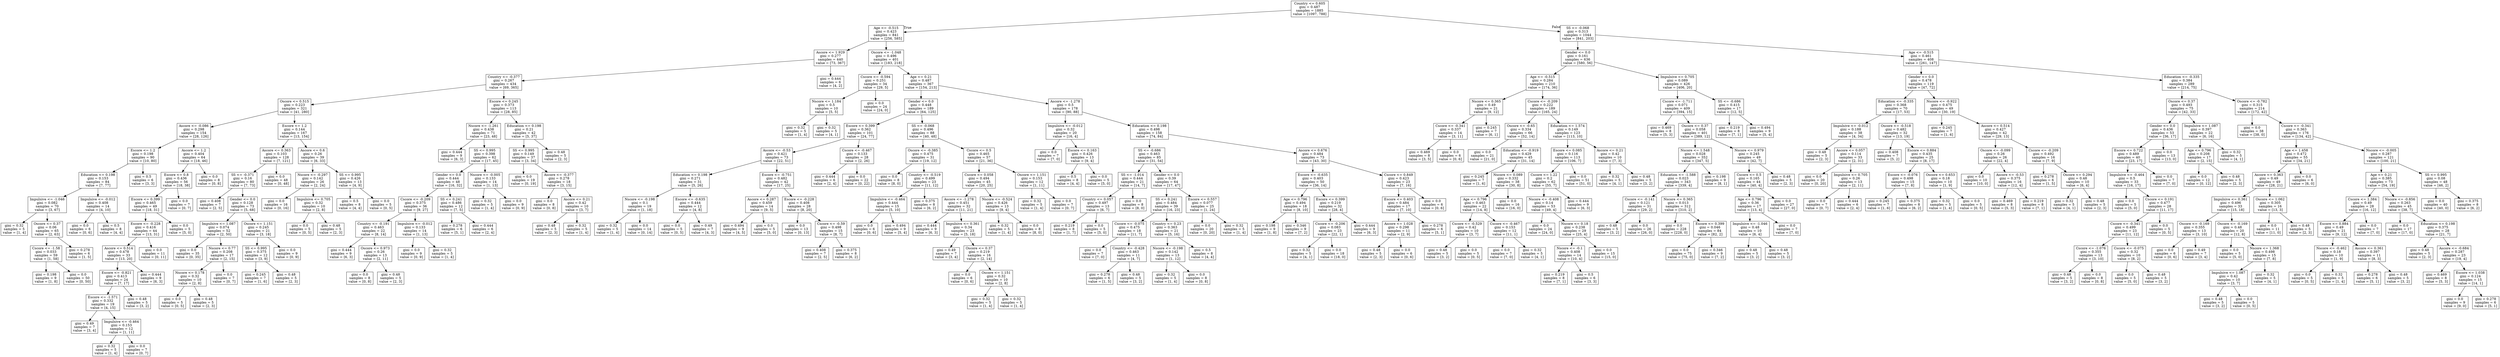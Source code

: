digraph Tree {
node [shape=box] ;
0 [label="Country <= 0.605\ngini = 0.487\nsamples = 1885\nvalue = [1097, 788]"] ;
1 [label="Age <= -0.515\ngini = 0.423\nsamples = 841\nvalue = [256, 585]"] ;
0 -> 1 [labeldistance=2.5, labelangle=45, headlabel="True"] ;
2 [label="Ascore <= 1.929\ngini = 0.277\nsamples = 440\nvalue = [73, 367]"] ;
1 -> 2 ;
3 [label="Country <= -0.377\ngini = 0.267\nsamples = 434\nvalue = [69, 365]"] ;
2 -> 3 ;
4 [label="Oscore <= 0.515\ngini = 0.223\nsamples = 321\nvalue = [41, 280]"] ;
3 -> 4 ;
5 [label="Ascore <= -0.086\ngini = 0.298\nsamples = 154\nvalue = [28, 126]"] ;
4 -> 5 ;
6 [label="Escore <= 1.2\ngini = 0.198\nsamples = 90\nvalue = [10, 80]"] ;
5 -> 6 ;
7 [label="Education <= 0.198\ngini = 0.153\nsamples = 84\nvalue = [7, 77]"] ;
6 -> 7 ;
8 [label="Impulsive <= -1.046\ngini = 0.082\nsamples = 70\nvalue = [3, 67]"] ;
7 -> 8 ;
9 [label="gini = 0.32\nsamples = 5\nvalue = [1, 4]"] ;
8 -> 9 ;
10 [label="Oscore <= 0.37\ngini = 0.06\nsamples = 65\nvalue = [2, 63]"] ;
8 -> 10 ;
11 [label="Cscore <= -1.58\ngini = 0.033\nsamples = 59\nvalue = [1, 58]"] ;
10 -> 11 ;
12 [label="gini = 0.198\nsamples = 9\nvalue = [1, 8]"] ;
11 -> 12 ;
13 [label="gini = 0.0\nsamples = 50\nvalue = [0, 50]"] ;
11 -> 13 ;
14 [label="gini = 0.278\nsamples = 6\nvalue = [1, 5]"] ;
10 -> 14 ;
15 [label="Impulsive <= -0.012\ngini = 0.408\nsamples = 14\nvalue = [4, 10]"] ;
7 -> 15 ;
16 [label="gini = 0.0\nsamples = 6\nvalue = [0, 6]"] ;
15 -> 16 ;
17 [label="gini = 0.5\nsamples = 8\nvalue = [4, 4]"] ;
15 -> 17 ;
18 [label="gini = 0.5\nsamples = 6\nvalue = [3, 3]"] ;
6 -> 18 ;
19 [label="Ascore <= 1.2\ngini = 0.404\nsamples = 64\nvalue = [18, 46]"] ;
5 -> 19 ;
20 [label="Escore <= 0.8\ngini = 0.436\nsamples = 56\nvalue = [18, 38]"] ;
19 -> 20 ;
21 [label="Escore <= 0.399\ngini = 0.465\nsamples = 49\nvalue = [18, 31]"] ;
20 -> 21 ;
22 [label="Escore <= -0.228\ngini = 0.416\nsamples = 44\nvalue = [13, 31]"] ;
21 -> 22 ;
23 [label="Ascore <= 0.514\ngini = 0.478\nsamples = 33\nvalue = [13, 20]"] ;
22 -> 23 ;
24 [label="Escore <= -0.821\ngini = 0.413\nsamples = 24\nvalue = [7, 17]"] ;
23 -> 24 ;
25 [label="Escore <= -1.571\ngini = 0.332\nsamples = 19\nvalue = [4, 15]"] ;
24 -> 25 ;
26 [label="gini = 0.49\nsamples = 7\nvalue = [3, 4]"] ;
25 -> 26 ;
27 [label="Impulsive <= -0.464\ngini = 0.153\nsamples = 12\nvalue = [1, 11]"] ;
25 -> 27 ;
28 [label="gini = 0.32\nsamples = 5\nvalue = [1, 4]"] ;
27 -> 28 ;
29 [label="gini = 0.0\nsamples = 7\nvalue = [0, 7]"] ;
27 -> 29 ;
30 [label="gini = 0.48\nsamples = 5\nvalue = [3, 2]"] ;
24 -> 30 ;
31 [label="gini = 0.444\nsamples = 9\nvalue = [6, 3]"] ;
23 -> 31 ;
32 [label="gini = 0.0\nsamples = 11\nvalue = [0, 11]"] ;
22 -> 32 ;
33 [label="gini = 0.0\nsamples = 5\nvalue = [5, 0]"] ;
21 -> 33 ;
34 [label="gini = 0.0\nsamples = 7\nvalue = [0, 7]"] ;
20 -> 34 ;
35 [label="gini = 0.0\nsamples = 8\nvalue = [0, 8]"] ;
19 -> 35 ;
36 [label="Escore <= 1.2\ngini = 0.144\nsamples = 167\nvalue = [13, 154]"] ;
4 -> 36 ;
37 [label="Ascore <= 0.363\ngini = 0.103\nsamples = 128\nvalue = [7, 121]"] ;
36 -> 37 ;
38 [label="SS <= -0.371\ngini = 0.16\nsamples = 80\nvalue = [7, 73]"] ;
37 -> 38 ;
39 [label="gini = 0.408\nsamples = 7\nvalue = [2, 5]"] ;
38 -> 39 ;
40 [label="Gender <= 0.0\ngini = 0.128\nsamples = 73\nvalue = [5, 68]"] ;
38 -> 40 ;
41 [label="Impulsive <= 1.087\ngini = 0.074\nsamples = 52\nvalue = [2, 50]"] ;
40 -> 41 ;
42 [label="gini = 0.0\nsamples = 35\nvalue = [0, 35]"] ;
41 -> 42 ;
43 [label="Nscore <= 0.77\ngini = 0.208\nsamples = 17\nvalue = [2, 15]"] ;
41 -> 43 ;
44 [label="Nscore <= 0.178\ngini = 0.32\nsamples = 10\nvalue = [2, 8]"] ;
43 -> 44 ;
45 [label="gini = 0.0\nsamples = 5\nvalue = [0, 5]"] ;
44 -> 45 ;
46 [label="gini = 0.48\nsamples = 5\nvalue = [2, 3]"] ;
44 -> 46 ;
47 [label="gini = 0.0\nsamples = 7\nvalue = [0, 7]"] ;
43 -> 47 ;
48 [label="Oscore <= 1.151\ngini = 0.245\nsamples = 21\nvalue = [3, 18]"] ;
40 -> 48 ;
49 [label="SS <= 0.995\ngini = 0.375\nsamples = 12\nvalue = [3, 9]"] ;
48 -> 49 ;
50 [label="gini = 0.245\nsamples = 7\nvalue = [1, 6]"] ;
49 -> 50 ;
51 [label="gini = 0.48\nsamples = 5\nvalue = [2, 3]"] ;
49 -> 51 ;
52 [label="gini = 0.0\nsamples = 9\nvalue = [0, 9]"] ;
48 -> 52 ;
53 [label="gini = 0.0\nsamples = 48\nvalue = [0, 48]"] ;
37 -> 53 ;
54 [label="Ascore <= 0.6\ngini = 0.26\nsamples = 39\nvalue = [6, 33]"] ;
36 -> 54 ;
55 [label="Nscore <= -0.297\ngini = 0.142\nsamples = 26\nvalue = [2, 24]"] ;
54 -> 55 ;
56 [label="gini = 0.0\nsamples = 16\nvalue = [0, 16]"] ;
55 -> 56 ;
57 [label="Impulsive <= 0.705\ngini = 0.32\nsamples = 10\nvalue = [2, 8]"] ;
55 -> 57 ;
58 [label="gini = 0.0\nsamples = 5\nvalue = [0, 5]"] ;
57 -> 58 ;
59 [label="gini = 0.48\nsamples = 5\nvalue = [2, 3]"] ;
57 -> 59 ;
60 [label="SS <= 0.995\ngini = 0.426\nsamples = 13\nvalue = [4, 9]"] ;
54 -> 60 ;
61 [label="gini = 0.5\nsamples = 8\nvalue = [4, 4]"] ;
60 -> 61 ;
62 [label="gini = 0.0\nsamples = 5\nvalue = [0, 5]"] ;
60 -> 62 ;
63 [label="Escore <= 0.245\ngini = 0.373\nsamples = 113\nvalue = [28, 85]"] ;
3 -> 63 ;
64 [label="Nscore <= -1.261\ngini = 0.438\nsamples = 71\nvalue = [23, 48]"] ;
63 -> 64 ;
65 [label="gini = 0.444\nsamples = 9\nvalue = [6, 3]"] ;
64 -> 65 ;
66 [label="SS <= 0.995\ngini = 0.398\nsamples = 62\nvalue = [17, 45]"] ;
64 -> 66 ;
67 [label="Gender <= 0.0\ngini = 0.444\nsamples = 48\nvalue = [16, 32]"] ;
66 -> 67 ;
68 [label="Cscore <= -0.209\ngini = 0.375\nsamples = 36\nvalue = [9, 27]"] ;
67 -> 68 ;
69 [label="Country <= -0.191\ngini = 0.463\nsamples = 22\nvalue = [8, 14]"] ;
68 -> 69 ;
70 [label="gini = 0.444\nsamples = 9\nvalue = [6, 3]"] ;
69 -> 70 ;
71 [label="Oscore <= 0.973\ngini = 0.26\nsamples = 13\nvalue = [2, 11]"] ;
69 -> 71 ;
72 [label="gini = 0.0\nsamples = 8\nvalue = [0, 8]"] ;
71 -> 72 ;
73 [label="gini = 0.48\nsamples = 5\nvalue = [2, 3]"] ;
71 -> 73 ;
74 [label="Impulsive <= -0.012\ngini = 0.133\nsamples = 14\nvalue = [1, 13]"] ;
68 -> 74 ;
75 [label="gini = 0.0\nsamples = 9\nvalue = [0, 9]"] ;
74 -> 75 ;
76 [label="gini = 0.32\nsamples = 5\nvalue = [1, 4]"] ;
74 -> 76 ;
77 [label="SS <= 0.241\ngini = 0.486\nsamples = 12\nvalue = [7, 5]"] ;
67 -> 77 ;
78 [label="gini = 0.278\nsamples = 6\nvalue = [5, 1]"] ;
77 -> 78 ;
79 [label="gini = 0.444\nsamples = 6\nvalue = [2, 4]"] ;
77 -> 79 ;
80 [label="Nscore <= -0.005\ngini = 0.133\nsamples = 14\nvalue = [1, 13]"] ;
66 -> 80 ;
81 [label="gini = 0.32\nsamples = 5\nvalue = [1, 4]"] ;
80 -> 81 ;
82 [label="gini = 0.0\nsamples = 9\nvalue = [0, 9]"] ;
80 -> 82 ;
83 [label="Education <= 0.198\ngini = 0.21\nsamples = 42\nvalue = [5, 37]"] ;
63 -> 83 ;
84 [label="SS <= 0.995\ngini = 0.149\nsamples = 37\nvalue = [3, 34]"] ;
83 -> 84 ;
85 [label="gini = 0.0\nsamples = 19\nvalue = [0, 19]"] ;
84 -> 85 ;
86 [label="Ascore <= -0.377\ngini = 0.278\nsamples = 18\nvalue = [3, 15]"] ;
84 -> 86 ;
87 [label="gini = 0.0\nsamples = 8\nvalue = [0, 8]"] ;
86 -> 87 ;
88 [label="Ascore <= 0.21\ngini = 0.42\nsamples = 10\nvalue = [3, 7]"] ;
86 -> 88 ;
89 [label="gini = 0.48\nsamples = 5\nvalue = [2, 3]"] ;
88 -> 89 ;
90 [label="gini = 0.32\nsamples = 5\nvalue = [1, 4]"] ;
88 -> 90 ;
91 [label="gini = 0.48\nsamples = 5\nvalue = [2, 3]"] ;
83 -> 91 ;
92 [label="gini = 0.444\nsamples = 6\nvalue = [4, 2]"] ;
2 -> 92 ;
93 [label="Oscore <= -1.048\ngini = 0.496\nsamples = 401\nvalue = [183, 218]"] ;
1 -> 93 ;
94 [label="Cscore <= -0.594\ngini = 0.251\nsamples = 34\nvalue = [29, 5]"] ;
93 -> 94 ;
95 [label="Nscore <= 1.184\ngini = 0.5\nsamples = 10\nvalue = [5, 5]"] ;
94 -> 95 ;
96 [label="gini = 0.32\nsamples = 5\nvalue = [1, 4]"] ;
95 -> 96 ;
97 [label="gini = 0.32\nsamples = 5\nvalue = [4, 1]"] ;
95 -> 97 ;
98 [label="gini = 0.0\nsamples = 24\nvalue = [24, 0]"] ;
94 -> 98 ;
99 [label="Age <= 0.21\ngini = 0.487\nsamples = 367\nvalue = [154, 213]"] ;
93 -> 99 ;
100 [label="Gender <= 0.0\ngini = 0.448\nsamples = 189\nvalue = [64, 125]"] ;
99 -> 100 ;
101 [label="Escore <= 0.399\ngini = 0.362\nsamples = 101\nvalue = [24, 77]"] ;
100 -> 101 ;
102 [label="Ascore <= -0.53\ngini = 0.421\nsamples = 73\nvalue = [22, 51]"] ;
101 -> 102 ;
103 [label="Education <= 0.198\ngini = 0.271\nsamples = 31\nvalue = [5, 26]"] ;
102 -> 103 ;
104 [label="Nscore <= -0.198\ngini = 0.1\nsamples = 19\nvalue = [1, 18]"] ;
103 -> 104 ;
105 [label="gini = 0.32\nsamples = 5\nvalue = [1, 4]"] ;
104 -> 105 ;
106 [label="gini = 0.0\nsamples = 14\nvalue = [0, 14]"] ;
104 -> 106 ;
107 [label="Escore <= -0.635\ngini = 0.444\nsamples = 12\nvalue = [4, 8]"] ;
103 -> 107 ;
108 [label="gini = 0.0\nsamples = 5\nvalue = [0, 5]"] ;
107 -> 108 ;
109 [label="gini = 0.49\nsamples = 7\nvalue = [4, 3]"] ;
107 -> 109 ;
110 [label="Escore <= -0.751\ngini = 0.482\nsamples = 42\nvalue = [17, 25]"] ;
102 -> 110 ;
111 [label="Ascore <= 0.287\ngini = 0.459\nsamples = 14\nvalue = [9, 5]"] ;
110 -> 111 ;
112 [label="gini = 0.494\nsamples = 9\nvalue = [4, 5]"] ;
111 -> 112 ;
113 [label="gini = 0.0\nsamples = 5\nvalue = [5, 0]"] ;
111 -> 113 ;
114 [label="Escore <= -0.228\ngini = 0.408\nsamples = 28\nvalue = [8, 20]"] ;
110 -> 114 ;
115 [label="gini = 0.0\nsamples = 13\nvalue = [0, 13]"] ;
114 -> 115 ;
116 [label="Cscore <= -0.59\ngini = 0.498\nsamples = 15\nvalue = [8, 7]"] ;
114 -> 116 ;
117 [label="gini = 0.408\nsamples = 7\nvalue = [2, 5]"] ;
116 -> 117 ;
118 [label="gini = 0.375\nsamples = 8\nvalue = [6, 2]"] ;
116 -> 118 ;
119 [label="Cscore <= -0.467\ngini = 0.133\nsamples = 28\nvalue = [2, 26]"] ;
101 -> 119 ;
120 [label="gini = 0.444\nsamples = 6\nvalue = [2, 4]"] ;
119 -> 120 ;
121 [label="gini = 0.0\nsamples = 22\nvalue = [0, 22]"] ;
119 -> 121 ;
122 [label="SS <= -0.068\ngini = 0.496\nsamples = 88\nvalue = [40, 48]"] ;
100 -> 122 ;
123 [label="Oscore <= -0.385\ngini = 0.475\nsamples = 31\nvalue = [19, 12]"] ;
122 -> 123 ;
124 [label="gini = 0.0\nsamples = 8\nvalue = [8, 0]"] ;
123 -> 124 ;
125 [label="Country <= -0.519\ngini = 0.499\nsamples = 23\nvalue = [11, 12]"] ;
123 -> 125 ;
126 [label="Impulsive <= -0.464\ngini = 0.444\nsamples = 15\nvalue = [5, 10]"] ;
125 -> 126 ;
127 [label="gini = 0.0\nsamples = 6\nvalue = [0, 6]"] ;
126 -> 127 ;
128 [label="gini = 0.494\nsamples = 9\nvalue = [5, 4]"] ;
126 -> 128 ;
129 [label="gini = 0.375\nsamples = 8\nvalue = [6, 2]"] ;
125 -> 129 ;
130 [label="Cscore <= 0.5\ngini = 0.465\nsamples = 57\nvalue = [21, 36]"] ;
122 -> 130 ;
131 [label="Cscore <= 0.058\ngini = 0.494\nsamples = 45\nvalue = [20, 25]"] ;
130 -> 131 ;
132 [label="Ascore <= -1.278\ngini = 0.451\nsamples = 32\nvalue = [11, 21]"] ;
131 -> 132 ;
133 [label="gini = 0.444\nsamples = 9\nvalue = [6, 3]"] ;
132 -> 133 ;
134 [label="Impulsive <= 0.361\ngini = 0.34\nsamples = 23\nvalue = [5, 18]"] ;
132 -> 134 ;
135 [label="gini = 0.49\nsamples = 7\nvalue = [3, 4]"] ;
134 -> 135 ;
136 [label="Oscore <= 0.37\ngini = 0.219\nsamples = 16\nvalue = [2, 14]"] ;
134 -> 136 ;
137 [label="gini = 0.0\nsamples = 6\nvalue = [0, 6]"] ;
136 -> 137 ;
138 [label="Oscore <= 1.151\ngini = 0.32\nsamples = 10\nvalue = [2, 8]"] ;
136 -> 138 ;
139 [label="gini = 0.32\nsamples = 5\nvalue = [1, 4]"] ;
138 -> 139 ;
140 [label="gini = 0.32\nsamples = 5\nvalue = [1, 4]"] ;
138 -> 140 ;
141 [label="Nscore <= -0.524\ngini = 0.426\nsamples = 13\nvalue = [9, 4]"] ;
131 -> 141 ;
142 [label="gini = 0.32\nsamples = 5\nvalue = [1, 4]"] ;
141 -> 142 ;
143 [label="gini = 0.0\nsamples = 8\nvalue = [8, 0]"] ;
141 -> 143 ;
144 [label="Oscore <= 1.151\ngini = 0.153\nsamples = 12\nvalue = [1, 11]"] ;
130 -> 144 ;
145 [label="gini = 0.32\nsamples = 5\nvalue = [1, 4]"] ;
144 -> 145 ;
146 [label="gini = 0.0\nsamples = 7\nvalue = [0, 7]"] ;
144 -> 146 ;
147 [label="Ascore <= -1.278\ngini = 0.5\nsamples = 178\nvalue = [90, 88]"] ;
99 -> 147 ;
148 [label="Impulsive <= -0.012\ngini = 0.32\nsamples = 20\nvalue = [16, 4]"] ;
147 -> 148 ;
149 [label="gini = 0.0\nsamples = 7\nvalue = [7, 0]"] ;
148 -> 149 ;
150 [label="Escore <= 0.163\ngini = 0.426\nsamples = 13\nvalue = [9, 4]"] ;
148 -> 150 ;
151 [label="gini = 0.5\nsamples = 8\nvalue = [4, 4]"] ;
150 -> 151 ;
152 [label="gini = 0.0\nsamples = 5\nvalue = [5, 0]"] ;
150 -> 152 ;
153 [label="Education <= 0.198\ngini = 0.498\nsamples = 158\nvalue = [74, 84]"] ;
147 -> 153 ;
154 [label="SS <= -0.686\ngini = 0.463\nsamples = 85\nvalue = [31, 54]"] ;
153 -> 154 ;
155 [label="SS <= -1.014\ngini = 0.444\nsamples = 21\nvalue = [14, 7]"] ;
154 -> 155 ;
156 [label="Country <= 0.057\ngini = 0.497\nsamples = 13\nvalue = [6, 7]"] ;
155 -> 156 ;
157 [label="gini = 0.219\nsamples = 8\nvalue = [1, 7]"] ;
156 -> 157 ;
158 [label="gini = 0.0\nsamples = 5\nvalue = [5, 0]"] ;
156 -> 158 ;
159 [label="gini = 0.0\nsamples = 8\nvalue = [8, 0]"] ;
155 -> 159 ;
160 [label="Gender <= 0.0\ngini = 0.39\nsamples = 64\nvalue = [17, 47]"] ;
154 -> 160 ;
161 [label="SS <= 0.241\ngini = 0.484\nsamples = 39\nvalue = [16, 23]"] ;
160 -> 161 ;
162 [label="Cscore <= -0.075\ngini = 0.475\nsamples = 18\nvalue = [11, 7]"] ;
161 -> 162 ;
163 [label="gini = 0.0\nsamples = 7\nvalue = [7, 0]"] ;
162 -> 163 ;
164 [label="Country <= -0.428\ngini = 0.463\nsamples = 11\nvalue = [4, 7]"] ;
162 -> 164 ;
165 [label="gini = 0.278\nsamples = 6\nvalue = [1, 5]"] ;
164 -> 165 ;
166 [label="gini = 0.48\nsamples = 5\nvalue = [3, 2]"] ;
164 -> 166 ;
167 [label="Country <= 0.23\ngini = 0.363\nsamples = 21\nvalue = [5, 16]"] ;
161 -> 167 ;
168 [label="Nscore <= -0.198\ngini = 0.142\nsamples = 13\nvalue = [1, 12]"] ;
167 -> 168 ;
169 [label="gini = 0.32\nsamples = 5\nvalue = [1, 4]"] ;
168 -> 169 ;
170 [label="gini = 0.0\nsamples = 8\nvalue = [0, 8]"] ;
168 -> 170 ;
171 [label="gini = 0.5\nsamples = 8\nvalue = [4, 4]"] ;
167 -> 171 ;
172 [label="Escore <= 0.557\ngini = 0.077\nsamples = 25\nvalue = [1, 24]"] ;
160 -> 172 ;
173 [label="gini = 0.0\nsamples = 20\nvalue = [0, 20]"] ;
172 -> 173 ;
174 [label="gini = 0.32\nsamples = 5\nvalue = [1, 4]"] ;
172 -> 174 ;
175 [label="Ascore <= 0.676\ngini = 0.484\nsamples = 73\nvalue = [43, 30]"] ;
153 -> 175 ;
176 [label="Escore <= -0.635\ngini = 0.403\nsamples = 50\nvalue = [36, 14]"] ;
175 -> 176 ;
177 [label="Age <= 0.796\ngini = 0.494\nsamples = 18\nvalue = [8, 10]"] ;
176 -> 177 ;
178 [label="gini = 0.198\nsamples = 9\nvalue = [1, 8]"] ;
177 -> 178 ;
179 [label="gini = 0.346\nsamples = 9\nvalue = [7, 2]"] ;
177 -> 179 ;
180 [label="Escore <= 0.399\ngini = 0.219\nsamples = 32\nvalue = [28, 4]"] ;
176 -> 180 ;
181 [label="Cscore <= -0.206\ngini = 0.083\nsamples = 23\nvalue = [22, 1]"] ;
180 -> 181 ;
182 [label="gini = 0.32\nsamples = 5\nvalue = [4, 1]"] ;
181 -> 182 ;
183 [label="gini = 0.0\nsamples = 18\nvalue = [18, 0]"] ;
181 -> 183 ;
184 [label="gini = 0.444\nsamples = 9\nvalue = [6, 3]"] ;
180 -> 184 ;
185 [label="Cscore <= 0.849\ngini = 0.423\nsamples = 23\nvalue = [7, 16]"] ;
175 -> 185 ;
186 [label="Escore <= 0.403\ngini = 0.484\nsamples = 17\nvalue = [7, 10]"] ;
185 -> 186 ;
187 [label="Ascore <= 1.028\ngini = 0.298\nsamples = 11\nvalue = [2, 9]"] ;
186 -> 187 ;
188 [label="gini = 0.48\nsamples = 5\nvalue = [2, 3]"] ;
187 -> 188 ;
189 [label="gini = 0.0\nsamples = 6\nvalue = [0, 6]"] ;
187 -> 189 ;
190 [label="gini = 0.278\nsamples = 6\nvalue = [5, 1]"] ;
186 -> 190 ;
191 [label="gini = 0.0\nsamples = 6\nvalue = [0, 6]"] ;
185 -> 191 ;
192 [label="SS <= -0.068\ngini = 0.313\nsamples = 1044\nvalue = [841, 203]"] ;
0 -> 192 [labeldistance=2.5, labelangle=-45, headlabel="False"] ;
193 [label="Gender <= 0.0\ngini = 0.161\nsamples = 636\nvalue = [580, 56]"] ;
192 -> 193 ;
194 [label="Age <= -0.515\ngini = 0.284\nsamples = 210\nvalue = [174, 36]"] ;
193 -> 194 ;
195 [label="Nscore <= 0.365\ngini = 0.49\nsamples = 21\nvalue = [9, 12]"] ;
194 -> 195 ;
196 [label="Cscore <= -0.341\ngini = 0.337\nsamples = 14\nvalue = [3, 11]"] ;
195 -> 196 ;
197 [label="gini = 0.469\nsamples = 8\nvalue = [3, 5]"] ;
196 -> 197 ;
198 [label="gini = 0.0\nsamples = 6\nvalue = [0, 6]"] ;
196 -> 198 ;
199 [label="gini = 0.245\nsamples = 7\nvalue = [6, 1]"] ;
195 -> 199 ;
200 [label="Cscore <= -0.209\ngini = 0.222\nsamples = 189\nvalue = [165, 24]"] ;
194 -> 200 ;
201 [label="Oscore <= -0.65\ngini = 0.334\nsamples = 66\nvalue = [52, 14]"] ;
200 -> 201 ;
202 [label="gini = 0.0\nsamples = 21\nvalue = [21, 0]"] ;
201 -> 202 ;
203 [label="Education <= -0.919\ngini = 0.429\nsamples = 45\nvalue = [31, 14]"] ;
201 -> 203 ;
204 [label="gini = 0.245\nsamples = 7\nvalue = [1, 6]"] ;
203 -> 204 ;
205 [label="Nscore <= 0.089\ngini = 0.332\nsamples = 38\nvalue = [30, 8]"] ;
203 -> 205 ;
206 [label="Age <= 0.796\ngini = 0.463\nsamples = 22\nvalue = [14, 8]"] ;
205 -> 206 ;
207 [label="Cscore <= -0.529\ngini = 0.42\nsamples = 10\nvalue = [3, 7]"] ;
206 -> 207 ;
208 [label="gini = 0.48\nsamples = 5\nvalue = [3, 2]"] ;
207 -> 208 ;
209 [label="gini = 0.0\nsamples = 5\nvalue = [0, 5]"] ;
207 -> 209 ;
210 [label="Cscore <= -0.467\ngini = 0.153\nsamples = 12\nvalue = [11, 1]"] ;
206 -> 210 ;
211 [label="gini = 0.0\nsamples = 7\nvalue = [7, 0]"] ;
210 -> 211 ;
212 [label="gini = 0.32\nsamples = 5\nvalue = [4, 1]"] ;
210 -> 212 ;
213 [label="gini = 0.0\nsamples = 16\nvalue = [16, 0]"] ;
205 -> 213 ;
214 [label="Education <= 1.574\ngini = 0.149\nsamples = 123\nvalue = [113, 10]"] ;
200 -> 214 ;
215 [label="Escore <= 0.085\ngini = 0.116\nsamples = 113\nvalue = [106, 7]"] ;
214 -> 215 ;
216 [label="Cscore <= 1.22\ngini = 0.2\nsamples = 62\nvalue = [55, 7]"] ;
215 -> 216 ;
217 [label="Nscore <= -0.408\ngini = 0.14\nsamples = 53\nvalue = [49, 4]"] ;
216 -> 217 ;
218 [label="gini = 0.0\nsamples = 24\nvalue = [24, 0]"] ;
217 -> 218 ;
219 [label="Nscore <= 0.18\ngini = 0.238\nsamples = 29\nvalue = [25, 4]"] ;
217 -> 219 ;
220 [label="Nscore <= -0.1\ngini = 0.408\nsamples = 14\nvalue = [10, 4]"] ;
219 -> 220 ;
221 [label="gini = 0.219\nsamples = 8\nvalue = [7, 1]"] ;
220 -> 221 ;
222 [label="gini = 0.5\nsamples = 6\nvalue = [3, 3]"] ;
220 -> 222 ;
223 [label="gini = 0.0\nsamples = 15\nvalue = [15, 0]"] ;
219 -> 223 ;
224 [label="gini = 0.444\nsamples = 9\nvalue = [6, 3]"] ;
216 -> 224 ;
225 [label="gini = 0.0\nsamples = 51\nvalue = [51, 0]"] ;
215 -> 225 ;
226 [label="Ascore <= 0.21\ngini = 0.42\nsamples = 10\nvalue = [7, 3]"] ;
214 -> 226 ;
227 [label="gini = 0.32\nsamples = 5\nvalue = [4, 1]"] ;
226 -> 227 ;
228 [label="gini = 0.48\nsamples = 5\nvalue = [3, 2]"] ;
226 -> 228 ;
229 [label="Impulsive <= 0.705\ngini = 0.089\nsamples = 426\nvalue = [406, 20]"] ;
193 -> 229 ;
230 [label="Cscore <= -1.711\ngini = 0.071\nsamples = 409\nvalue = [394, 15]"] ;
229 -> 230 ;
231 [label="gini = 0.469\nsamples = 8\nvalue = [5, 3]"] ;
230 -> 231 ;
232 [label="Oscore <= 0.37\ngini = 0.058\nsamples = 401\nvalue = [389, 12]"] ;
230 -> 232 ;
233 [label="Nscore <= 1.548\ngini = 0.028\nsamples = 352\nvalue = [347, 5]"] ;
232 -> 233 ;
234 [label="Education <= -1.588\ngini = 0.023\nsamples = 343\nvalue = [339, 4]"] ;
233 -> 234 ;
235 [label="Cscore <= -0.141\ngini = 0.121\nsamples = 31\nvalue = [29, 2]"] ;
234 -> 235 ;
236 [label="gini = 0.48\nsamples = 5\nvalue = [3, 2]"] ;
235 -> 236 ;
237 [label="gini = 0.0\nsamples = 26\nvalue = [26, 0]"] ;
235 -> 237 ;
238 [label="Nscore <= 0.365\ngini = 0.013\nsamples = 312\nvalue = [310, 2]"] ;
234 -> 238 ;
239 [label="gini = 0.0\nsamples = 228\nvalue = [228, 0]"] ;
238 -> 239 ;
240 [label="Escore <= 0.399\ngini = 0.046\nsamples = 84\nvalue = [82, 2]"] ;
238 -> 240 ;
241 [label="gini = 0.0\nsamples = 75\nvalue = [75, 0]"] ;
240 -> 241 ;
242 [label="gini = 0.346\nsamples = 9\nvalue = [7, 2]"] ;
240 -> 242 ;
243 [label="gini = 0.198\nsamples = 9\nvalue = [8, 1]"] ;
233 -> 243 ;
244 [label="Nscore <= 0.979\ngini = 0.245\nsamples = 49\nvalue = [42, 7]"] ;
232 -> 244 ;
245 [label="Cscore <= 0.5\ngini = 0.165\nsamples = 44\nvalue = [40, 4]"] ;
244 -> 245 ;
246 [label="Age <= 0.796\ngini = 0.36\nsamples = 17\nvalue = [13, 4]"] ;
245 -> 246 ;
247 [label="Impulsive <= -1.046\ngini = 0.48\nsamples = 10\nvalue = [6, 4]"] ;
246 -> 247 ;
248 [label="gini = 0.48\nsamples = 5\nvalue = [3, 2]"] ;
247 -> 248 ;
249 [label="gini = 0.48\nsamples = 5\nvalue = [3, 2]"] ;
247 -> 249 ;
250 [label="gini = 0.0\nsamples = 7\nvalue = [7, 0]"] ;
246 -> 250 ;
251 [label="gini = 0.0\nsamples = 27\nvalue = [27, 0]"] ;
245 -> 251 ;
252 [label="gini = 0.48\nsamples = 5\nvalue = [2, 3]"] ;
244 -> 252 ;
253 [label="SS <= -0.686\ngini = 0.415\nsamples = 17\nvalue = [12, 5]"] ;
229 -> 253 ;
254 [label="gini = 0.219\nsamples = 8\nvalue = [7, 1]"] ;
253 -> 254 ;
255 [label="gini = 0.494\nsamples = 9\nvalue = [5, 4]"] ;
253 -> 255 ;
256 [label="Age <= -0.515\ngini = 0.461\nsamples = 408\nvalue = [261, 147]"] ;
192 -> 256 ;
257 [label="Gender <= 0.0\ngini = 0.478\nsamples = 119\nvalue = [47, 72]"] ;
256 -> 257 ;
258 [label="Education <= -0.335\ngini = 0.368\nsamples = 70\nvalue = [17, 53]"] ;
257 -> 258 ;
259 [label="Impulsive <= -0.012\ngini = 0.188\nsamples = 38\nvalue = [4, 34]"] ;
258 -> 259 ;
260 [label="gini = 0.48\nsamples = 5\nvalue = [2, 3]"] ;
259 -> 260 ;
261 [label="Ascore <= 0.057\ngini = 0.114\nsamples = 33\nvalue = [2, 31]"] ;
259 -> 261 ;
262 [label="gini = 0.0\nsamples = 20\nvalue = [0, 20]"] ;
261 -> 262 ;
263 [label="Impulsive <= 0.705\ngini = 0.26\nsamples = 13\nvalue = [2, 11]"] ;
261 -> 263 ;
264 [label="gini = 0.0\nsamples = 7\nvalue = [0, 7]"] ;
263 -> 264 ;
265 [label="gini = 0.444\nsamples = 6\nvalue = [2, 4]"] ;
263 -> 265 ;
266 [label="Oscore <= -0.518\ngini = 0.482\nsamples = 32\nvalue = [13, 19]"] ;
258 -> 266 ;
267 [label="gini = 0.408\nsamples = 7\nvalue = [5, 2]"] ;
266 -> 267 ;
268 [label="Escore <= 0.884\ngini = 0.435\nsamples = 25\nvalue = [8, 17]"] ;
266 -> 268 ;
269 [label="Escore <= -0.076\ngini = 0.498\nsamples = 15\nvalue = [7, 8]"] ;
268 -> 269 ;
270 [label="gini = 0.245\nsamples = 7\nvalue = [1, 6]"] ;
269 -> 270 ;
271 [label="gini = 0.375\nsamples = 8\nvalue = [6, 2]"] ;
269 -> 271 ;
272 [label="Oscore <= 0.653\ngini = 0.18\nsamples = 10\nvalue = [1, 9]"] ;
268 -> 272 ;
273 [label="gini = 0.32\nsamples = 5\nvalue = [1, 4]"] ;
272 -> 273 ;
274 [label="gini = 0.0\nsamples = 5\nvalue = [0, 5]"] ;
272 -> 274 ;
275 [label="Nscore <= -0.922\ngini = 0.475\nsamples = 49\nvalue = [30, 19]"] ;
257 -> 275 ;
276 [label="gini = 0.245\nsamples = 7\nvalue = [1, 6]"] ;
275 -> 276 ;
277 [label="Ascore <= 0.514\ngini = 0.427\nsamples = 42\nvalue = [29, 13]"] ;
275 -> 277 ;
278 [label="Oscore <= -0.099\ngini = 0.26\nsamples = 26\nvalue = [22, 4]"] ;
277 -> 278 ;
279 [label="gini = 0.0\nsamples = 10\nvalue = [10, 0]"] ;
278 -> 279 ;
280 [label="Ascore <= -0.53\ngini = 0.375\nsamples = 16\nvalue = [12, 4]"] ;
278 -> 280 ;
281 [label="gini = 0.469\nsamples = 8\nvalue = [5, 3]"] ;
280 -> 281 ;
282 [label="gini = 0.219\nsamples = 8\nvalue = [7, 1]"] ;
280 -> 282 ;
283 [label="Cscore <= -0.209\ngini = 0.492\nsamples = 16\nvalue = [7, 9]"] ;
277 -> 283 ;
284 [label="gini = 0.278\nsamples = 6\nvalue = [1, 5]"] ;
283 -> 284 ;
285 [label="Oscore <= 0.294\ngini = 0.48\nsamples = 10\nvalue = [6, 4]"] ;
283 -> 285 ;
286 [label="gini = 0.32\nsamples = 5\nvalue = [4, 1]"] ;
285 -> 286 ;
287 [label="gini = 0.48\nsamples = 5\nvalue = [2, 3]"] ;
285 -> 287 ;
288 [label="Education <= -0.335\ngini = 0.384\nsamples = 289\nvalue = [214, 75]"] ;
256 -> 288 ;
289 [label="Oscore <= 0.37\ngini = 0.493\nsamples = 75\nvalue = [42, 33]"] ;
288 -> 289 ;
290 [label="Gender <= 0.0\ngini = 0.436\nsamples = 53\nvalue = [36, 17]"] ;
289 -> 290 ;
291 [label="Escore <= 0.722\ngini = 0.489\nsamples = 40\nvalue = [23, 17]"] ;
290 -> 291 ;
292 [label="Impulsive <= -0.464\ngini = 0.5\nsamples = 33\nvalue = [16, 17]"] ;
291 -> 292 ;
293 [label="gini = 0.0\nsamples = 5\nvalue = [5, 0]"] ;
292 -> 293 ;
294 [label="Cscore <= 0.191\ngini = 0.477\nsamples = 28\nvalue = [11, 17]"] ;
292 -> 294 ;
295 [label="Cscore <= -0.341\ngini = 0.499\nsamples = 23\nvalue = [11, 12]"] ;
294 -> 295 ;
296 [label="Cscore <= -1.076\ngini = 0.355\nsamples = 13\nvalue = [3, 10]"] ;
295 -> 296 ;
297 [label="gini = 0.48\nsamples = 5\nvalue = [3, 2]"] ;
296 -> 297 ;
298 [label="gini = 0.0\nsamples = 8\nvalue = [0, 8]"] ;
296 -> 298 ;
299 [label="Cscore <= -0.075\ngini = 0.32\nsamples = 10\nvalue = [8, 2]"] ;
295 -> 299 ;
300 [label="gini = 0.0\nsamples = 5\nvalue = [5, 0]"] ;
299 -> 300 ;
301 [label="gini = 0.48\nsamples = 5\nvalue = [3, 2]"] ;
299 -> 301 ;
302 [label="gini = 0.0\nsamples = 5\nvalue = [0, 5]"] ;
294 -> 302 ;
303 [label="gini = 0.0\nsamples = 7\nvalue = [7, 0]"] ;
291 -> 303 ;
304 [label="gini = 0.0\nsamples = 13\nvalue = [13, 0]"] ;
290 -> 304 ;
305 [label="Impulsive <= 1.087\ngini = 0.397\nsamples = 22\nvalue = [6, 16]"] ;
289 -> 305 ;
306 [label="Age <= 0.796\ngini = 0.208\nsamples = 17\nvalue = [2, 15]"] ;
305 -> 306 ;
307 [label="gini = 0.0\nsamples = 12\nvalue = [0, 12]"] ;
306 -> 307 ;
308 [label="gini = 0.48\nsamples = 5\nvalue = [2, 3]"] ;
306 -> 308 ;
309 [label="gini = 0.32\nsamples = 5\nvalue = [4, 1]"] ;
305 -> 309 ;
310 [label="Oscore <= -0.782\ngini = 0.315\nsamples = 214\nvalue = [172, 42]"] ;
288 -> 310 ;
311 [label="gini = 0.0\nsamples = 38\nvalue = [38, 0]"] ;
310 -> 311 ;
312 [label="Cscore <= -0.341\ngini = 0.363\nsamples = 176\nvalue = [134, 42]"] ;
310 -> 312 ;
313 [label="Age <= 1.458\ngini = 0.472\nsamples = 55\nvalue = [34, 21]"] ;
312 -> 313 ;
314 [label="Ascore <= 0.363\ngini = 0.49\nsamples = 49\nvalue = [28, 21]"] ;
313 -> 314 ;
315 [label="Impulsive <= 0.361\ngini = 0.496\nsamples = 33\nvalue = [15, 18]"] ;
314 -> 315 ;
316 [label="Oscore <= -0.169\ngini = 0.355\nsamples = 13\nvalue = [3, 10]"] ;
315 -> 316 ;
317 [label="gini = 0.0\nsamples = 6\nvalue = [0, 6]"] ;
316 -> 317 ;
318 [label="gini = 0.49\nsamples = 7\nvalue = [3, 4]"] ;
316 -> 318 ;
319 [label="Oscore <= -0.169\ngini = 0.48\nsamples = 20\nvalue = [12, 8]"] ;
315 -> 319 ;
320 [label="gini = 0.0\nsamples = 5\nvalue = [5, 0]"] ;
319 -> 320 ;
321 [label="Nscore <= 1.368\ngini = 0.498\nsamples = 15\nvalue = [7, 8]"] ;
319 -> 321 ;
322 [label="Impulsive <= 1.087\ngini = 0.42\nsamples = 10\nvalue = [3, 7]"] ;
321 -> 322 ;
323 [label="gini = 0.48\nsamples = 5\nvalue = [3, 2]"] ;
322 -> 323 ;
324 [label="gini = 0.0\nsamples = 5\nvalue = [0, 5]"] ;
322 -> 324 ;
325 [label="gini = 0.32\nsamples = 5\nvalue = [4, 1]"] ;
321 -> 325 ;
326 [label="Oscore <= 1.062\ngini = 0.305\nsamples = 16\nvalue = [13, 3]"] ;
314 -> 326 ;
327 [label="gini = 0.0\nsamples = 11\nvalue = [11, 0]"] ;
326 -> 327 ;
328 [label="gini = 0.48\nsamples = 5\nvalue = [2, 3]"] ;
326 -> 328 ;
329 [label="gini = 0.0\nsamples = 6\nvalue = [6, 0]"] ;
313 -> 329 ;
330 [label="Nscore <= -0.005\ngini = 0.287\nsamples = 121\nvalue = [100, 21]"] ;
312 -> 330 ;
331 [label="Age <= 0.21\ngini = 0.385\nsamples = 73\nvalue = [54, 19]"] ;
330 -> 331 ;
332 [label="Cscore <= 1.384\ngini = 0.49\nsamples = 28\nvalue = [16, 12]"] ;
331 -> 332 ;
333 [label="Escore <= 0.884\ngini = 0.49\nsamples = 21\nvalue = [9, 12]"] ;
332 -> 333 ;
334 [label="Nscore <= -0.462\ngini = 0.18\nsamples = 10\nvalue = [1, 9]"] ;
333 -> 334 ;
335 [label="gini = 0.0\nsamples = 5\nvalue = [0, 5]"] ;
334 -> 335 ;
336 [label="gini = 0.32\nsamples = 5\nvalue = [1, 4]"] ;
334 -> 336 ;
337 [label="Ascore <= 0.361\ngini = 0.397\nsamples = 11\nvalue = [8, 3]"] ;
333 -> 337 ;
338 [label="gini = 0.278\nsamples = 6\nvalue = [5, 1]"] ;
337 -> 338 ;
339 [label="gini = 0.48\nsamples = 5\nvalue = [3, 2]"] ;
337 -> 339 ;
340 [label="gini = 0.0\nsamples = 7\nvalue = [7, 0]"] ;
332 -> 340 ;
341 [label="Nscore <= -0.856\ngini = 0.263\nsamples = 45\nvalue = [38, 7]"] ;
331 -> 341 ;
342 [label="gini = 0.0\nsamples = 17\nvalue = [17, 0]"] ;
341 -> 342 ;
343 [label="Education <= 0.198\ngini = 0.375\nsamples = 28\nvalue = [21, 7]"] ;
341 -> 343 ;
344 [label="gini = 0.48\nsamples = 5\nvalue = [2, 3]"] ;
343 -> 344 ;
345 [label="Ascore <= -0.684\ngini = 0.287\nsamples = 23\nvalue = [19, 4]"] ;
343 -> 345 ;
346 [label="gini = 0.469\nsamples = 8\nvalue = [5, 3]"] ;
345 -> 346 ;
347 [label="Escore <= 1.038\ngini = 0.124\nsamples = 15\nvalue = [14, 1]"] ;
345 -> 347 ;
348 [label="gini = 0.0\nsamples = 9\nvalue = [9, 0]"] ;
347 -> 348 ;
349 [label="gini = 0.278\nsamples = 6\nvalue = [5, 1]"] ;
347 -> 349 ;
350 [label="SS <= 0.995\ngini = 0.08\nsamples = 48\nvalue = [46, 2]"] ;
330 -> 350 ;
351 [label="gini = 0.0\nsamples = 40\nvalue = [40, 0]"] ;
350 -> 351 ;
352 [label="gini = 0.375\nsamples = 8\nvalue = [6, 2]"] ;
350 -> 352 ;
}